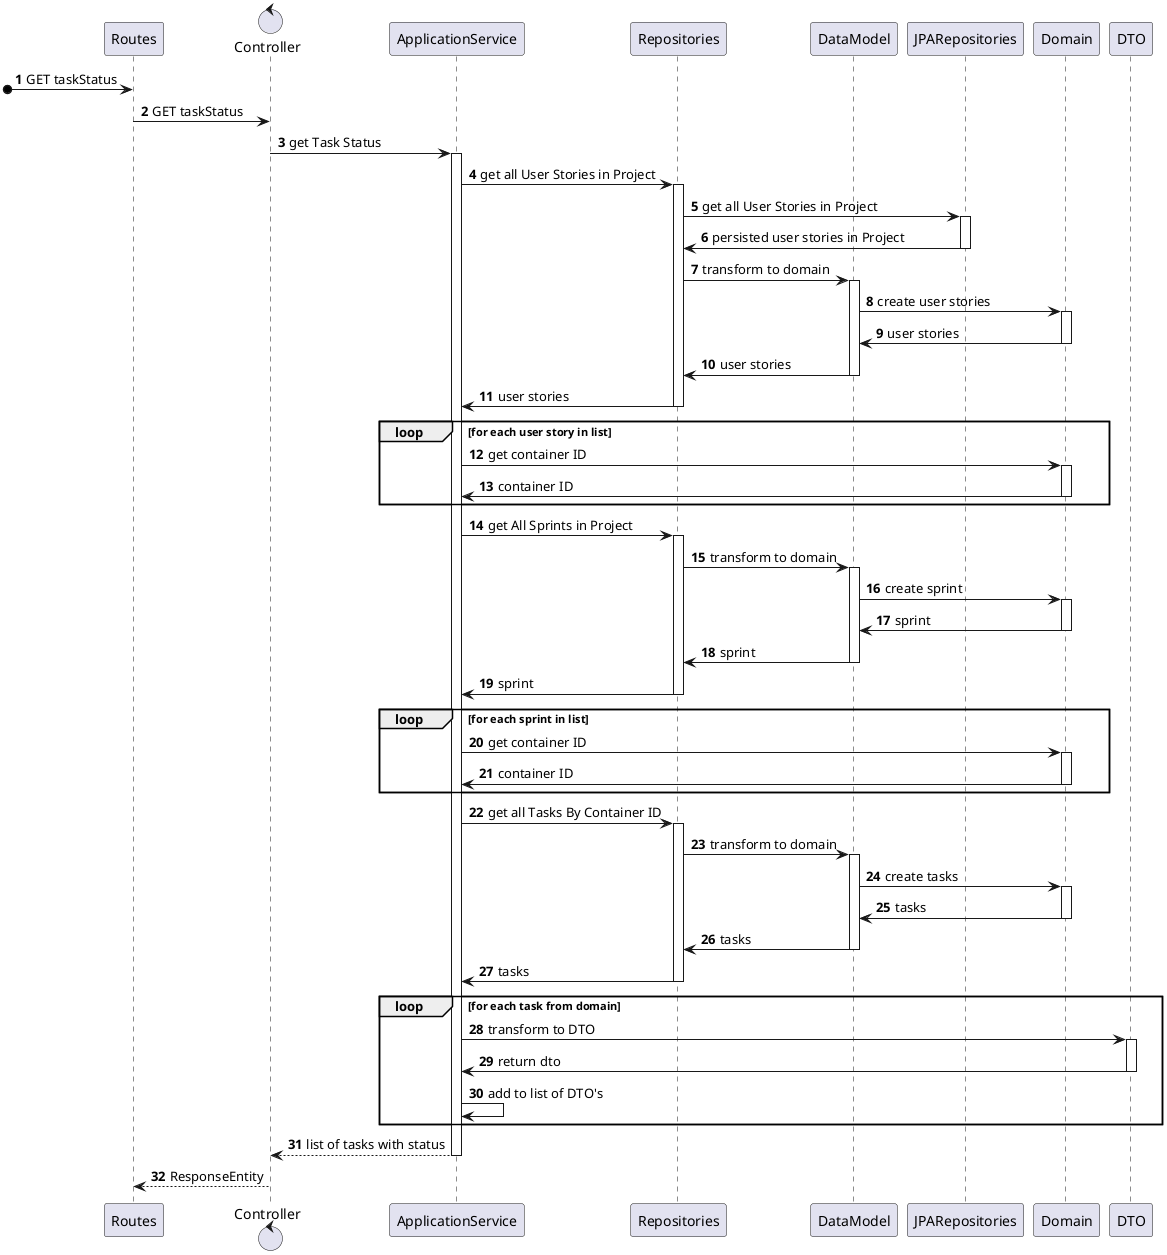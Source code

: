 @startuml
'https://plantuml.com/sequence-diagram

autonumber

participant Routes
control Controller as cntrl
participant ApplicationService as appService
participant Repositories as repos
participant DataModel as DM
participant JPARepositories as jpaRepo
participant Domain as domain
participant DTO as DTO

[o-> Routes : GET taskStatus
Routes -> cntrl : GET taskStatus

cntrl -> appService : get Task Status
activate appService

appService -> repos : get all User Stories in Project
activate repos
repos -> jpaRepo : get all User Stories in Project
activate jpaRepo
repos <- jpaRepo : persisted user stories in Project
deactivate jpaRepo


repos -> DM : transform to domain
activate DM
DM -> domain : create user stories
activate domain
DM <- domain : user stories
deactivate domain
repos <- DM : user stories
deactivate DM
appService <- repos : user stories
deactivate repos

loop for each user story in list

    appService -> domain : get container ID
    activate domain
    domain -> appService : container ID
    deactivate domain


end


appService -> repos : get All Sprints in Project
activate repos
repos -> DM : transform to domain
activate DM
DM -> domain : create sprint
activate domain
DM <- domain : sprint
deactivate domain
repos <- DM : sprint
deactivate DM
appService <- repos : sprint
deactivate repos

loop for each sprint in list

    appService -> domain : get container ID
    activate domain
    domain -> appService : container ID
    deactivate domain
end

appService -> repos : get all Tasks By Container ID
activate repos
repos -> DM : transform to domain
activate DM
DM -> domain : create tasks
activate domain
DM <- domain : tasks
deactivate domain
repos <- DM : tasks
deactivate DM

appService <- repos : tasks
deactivate repos



loop for each task from domain

appService -> DTO : transform to DTO
activate DTO
appService <- DTO : return dto

deactivate DTO

appService -> appService : add to list of DTO's

end
cntrl <-- appService : list of tasks with status
deactivate appService
Routes <-- cntrl : ResponseEntity





@enduml